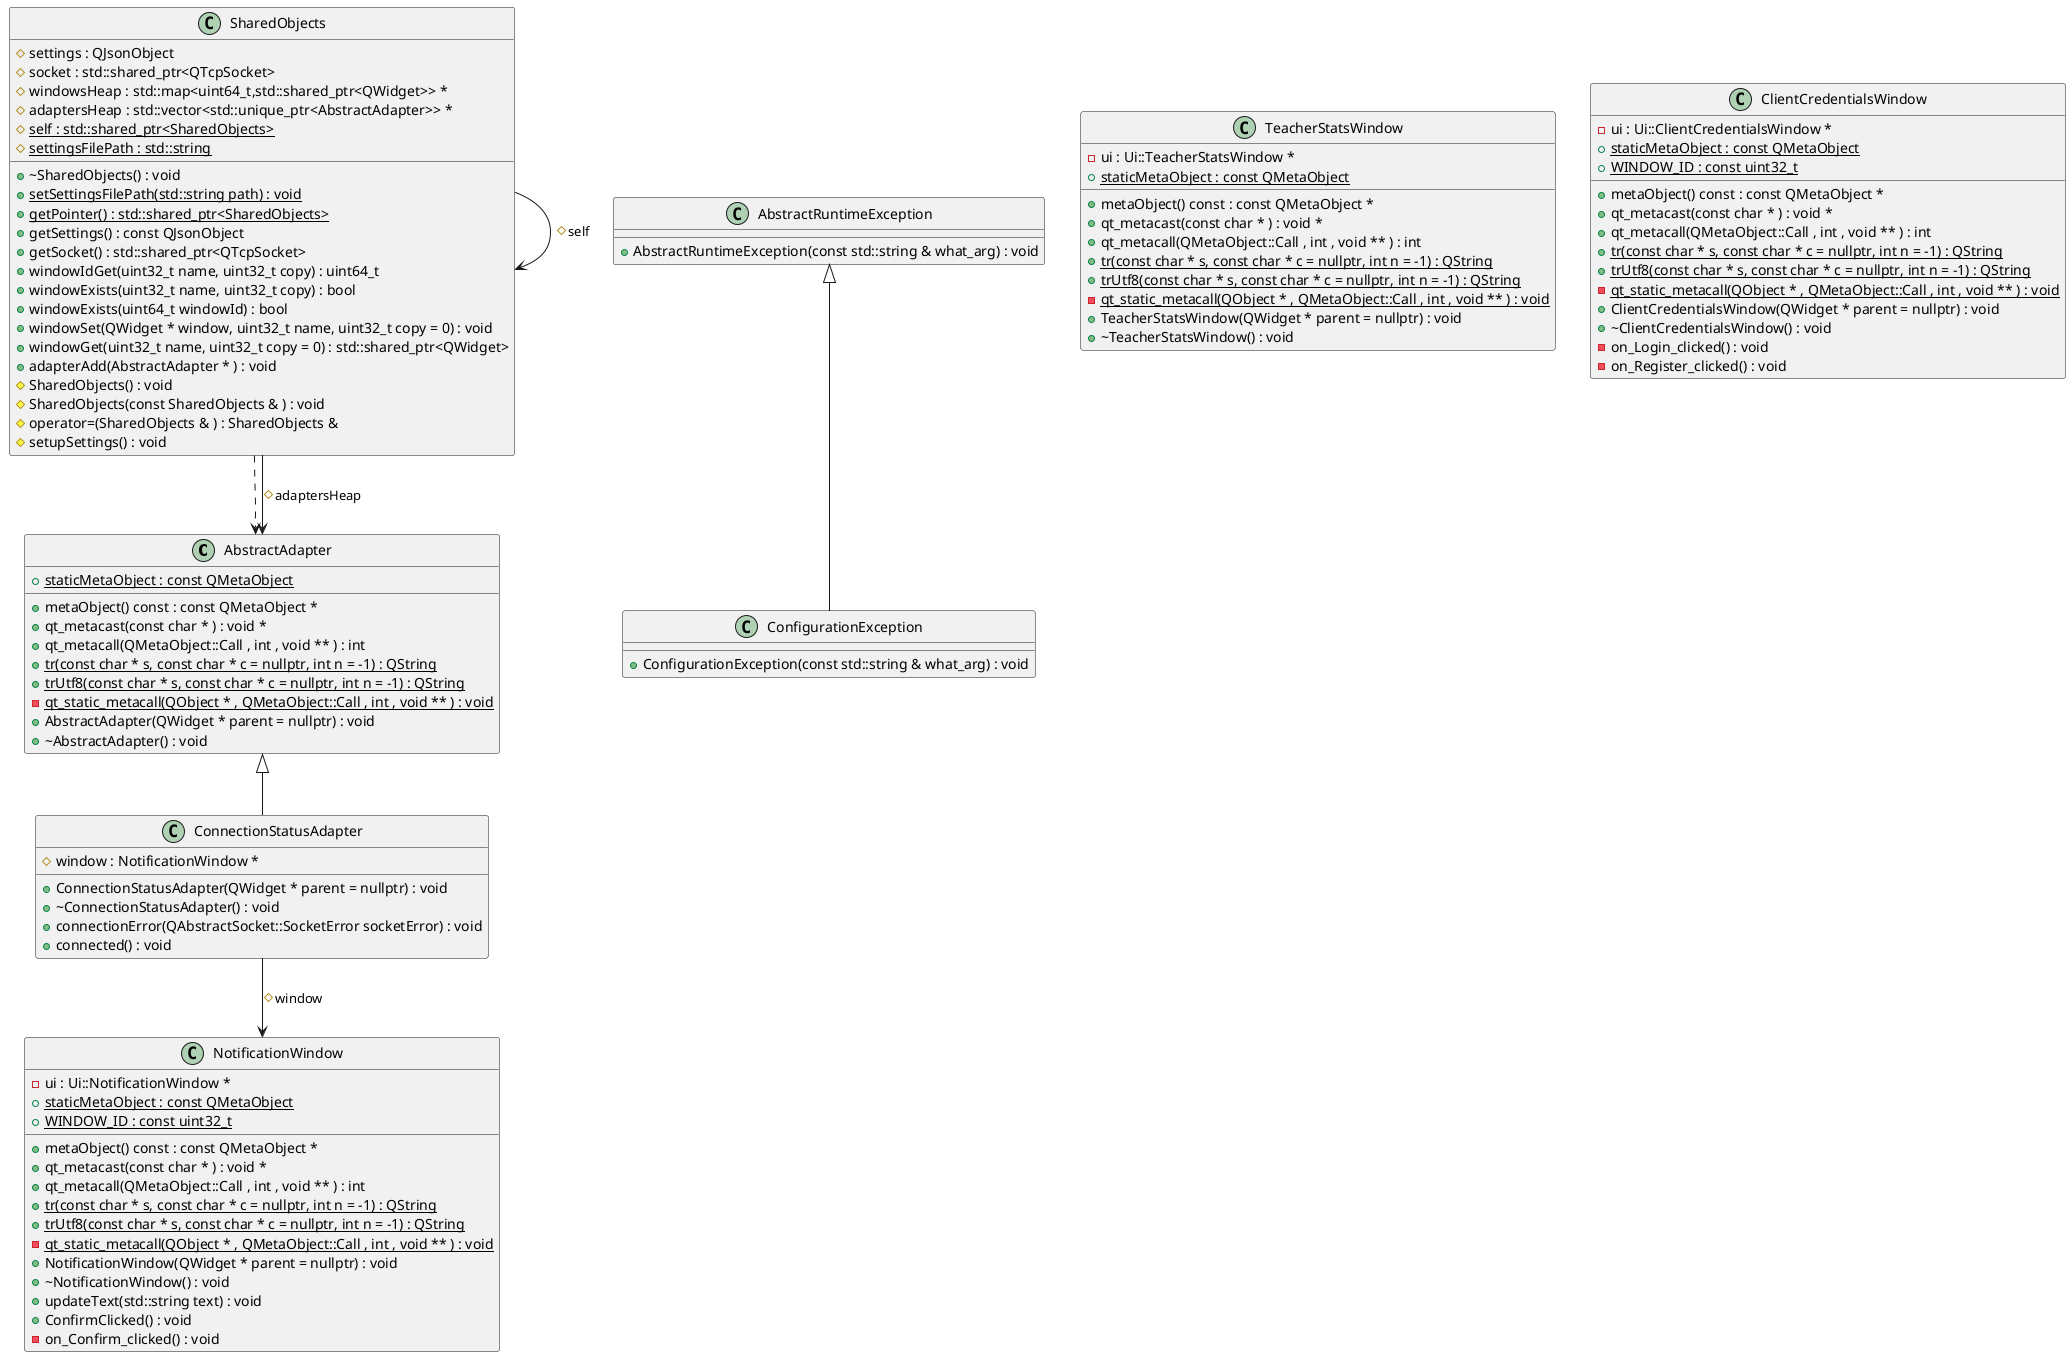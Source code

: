 @startuml
class "AbstractAdapter" as C_0000731057524502862038
class C_0000731057524502862038 {
+metaObject() const : const QMetaObject *
+qt_metacast(const char * ) : void *
+qt_metacall(QMetaObject::Call , int , void ** ) : int
{static} +tr(const char * s, const char * c = nullptr, int n = -1) : QString
{static} +trUtf8(const char * s, const char * c = nullptr, int n = -1) : QString
{static} -qt_static_metacall(QObject * , QMetaObject::Call , int , void ** ) : void
+AbstractAdapter(QWidget * parent = nullptr) : void
+~AbstractAdapter() : void
{static} +staticMetaObject : const QMetaObject
}
class "NotificationWindow" as C_0002019064467633740288
class C_0002019064467633740288 {
+metaObject() const : const QMetaObject *
+qt_metacast(const char * ) : void *
+qt_metacall(QMetaObject::Call , int , void ** ) : int
{static} +tr(const char * s, const char * c = nullptr, int n = -1) : QString
{static} +trUtf8(const char * s, const char * c = nullptr, int n = -1) : QString
{static} -qt_static_metacall(QObject * , QMetaObject::Call , int , void ** ) : void
+NotificationWindow(QWidget * parent = nullptr) : void
+~NotificationWindow() : void
+updateText(std::string text) : void
+ConfirmClicked() : void
-on_Confirm_clicked() : void
-ui : Ui::NotificationWindow *
{static} +staticMetaObject : const QMetaObject
{static} +WINDOW_ID : const uint32_t
}
class "ConnectionStatusAdapter" as C_0001583306686458326358
class C_0001583306686458326358 {
+ConnectionStatusAdapter(QWidget * parent = nullptr) : void
+~ConnectionStatusAdapter() : void
+connectionError(QAbstractSocket::SocketError socketError) : void
+connected() : void
#window : NotificationWindow *
}
class "AbstractRuntimeException" as C_0000440641139668157657
class C_0000440641139668157657 {
+AbstractRuntimeException(const std::string & what_arg) : void
}
class "ConfigurationException" as C_0001680705762680013373
class C_0001680705762680013373 {
+ConfigurationException(const std::string & what_arg) : void
}
class "SharedObjects" as C_0000254919367871000869
class C_0000254919367871000869 {
+~SharedObjects() : void
{static} +setSettingsFilePath(std::string path) : void
{static} +getPointer() : std::shared_ptr<SharedObjects>
+getSettings() : const QJsonObject
+getSocket() : std::shared_ptr<QTcpSocket>
+windowIdGet(uint32_t name, uint32_t copy) : uint64_t
+windowExists(uint32_t name, uint32_t copy) : bool
+windowExists(uint64_t windowId) : bool
+windowSet(QWidget * window, uint32_t name, uint32_t copy = 0) : void
+windowGet(uint32_t name, uint32_t copy = 0) : std::shared_ptr<QWidget>
+adapterAdd(AbstractAdapter * ) : void
#SharedObjects() : void
#SharedObjects(const SharedObjects & ) : void
#operator=(SharedObjects & ) : SharedObjects &
#setupSettings() : void
#settings : QJsonObject
#socket : std::shared_ptr<QTcpSocket>
#windowsHeap : std::map<uint64_t,std::shared_ptr<QWidget>> *
#adaptersHeap : std::vector<std::unique_ptr<AbstractAdapter>> *
{static} #self : std::shared_ptr<SharedObjects>
{static} #settingsFilePath : std::string
}
class "TeacherStatsWindow" as C_0002164097913541176924
class C_0002164097913541176924 {
+metaObject() const : const QMetaObject *
+qt_metacast(const char * ) : void *
+qt_metacall(QMetaObject::Call , int , void ** ) : int
{static} +tr(const char * s, const char * c = nullptr, int n = -1) : QString
{static} +trUtf8(const char * s, const char * c = nullptr, int n = -1) : QString
{static} -qt_static_metacall(QObject * , QMetaObject::Call , int , void ** ) : void
+TeacherStatsWindow(QWidget * parent = nullptr) : void
+~TeacherStatsWindow() : void
-ui : Ui::TeacherStatsWindow *
{static} +staticMetaObject : const QMetaObject
}
class "ClientCredentialsWindow" as C_0000292683579587200697
class C_0000292683579587200697 {
+metaObject() const : const QMetaObject *
+qt_metacast(const char * ) : void *
+qt_metacall(QMetaObject::Call , int , void ** ) : int
{static} +tr(const char * s, const char * c = nullptr, int n = -1) : QString
{static} +trUtf8(const char * s, const char * c = nullptr, int n = -1) : QString
{static} -qt_static_metacall(QObject * , QMetaObject::Call , int , void ** ) : void
+ClientCredentialsWindow(QWidget * parent = nullptr) : void
+~ClientCredentialsWindow() : void
-on_Login_clicked() : void
-on_Register_clicked() : void
-ui : Ui::ClientCredentialsWindow *
{static} +staticMetaObject : const QMetaObject
{static} +WINDOW_ID : const uint32_t
}
C_0001583306686458326358 --> C_0002019064467633740288 : #window
C_0000731057524502862038 <|-- C_0001583306686458326358
C_0000440641139668157657 <|-- C_0001680705762680013373
C_0000254919367871000869 ..> C_0000731057524502862038
C_0000254919367871000869 --> C_0000731057524502862038 : #adaptersHeap
C_0000254919367871000869 --> C_0000254919367871000869 : #self

'Generated with clang-uml, version 0.3.5-17-gbca1162
'LLVM version clang version 15.0.7
@enduml

